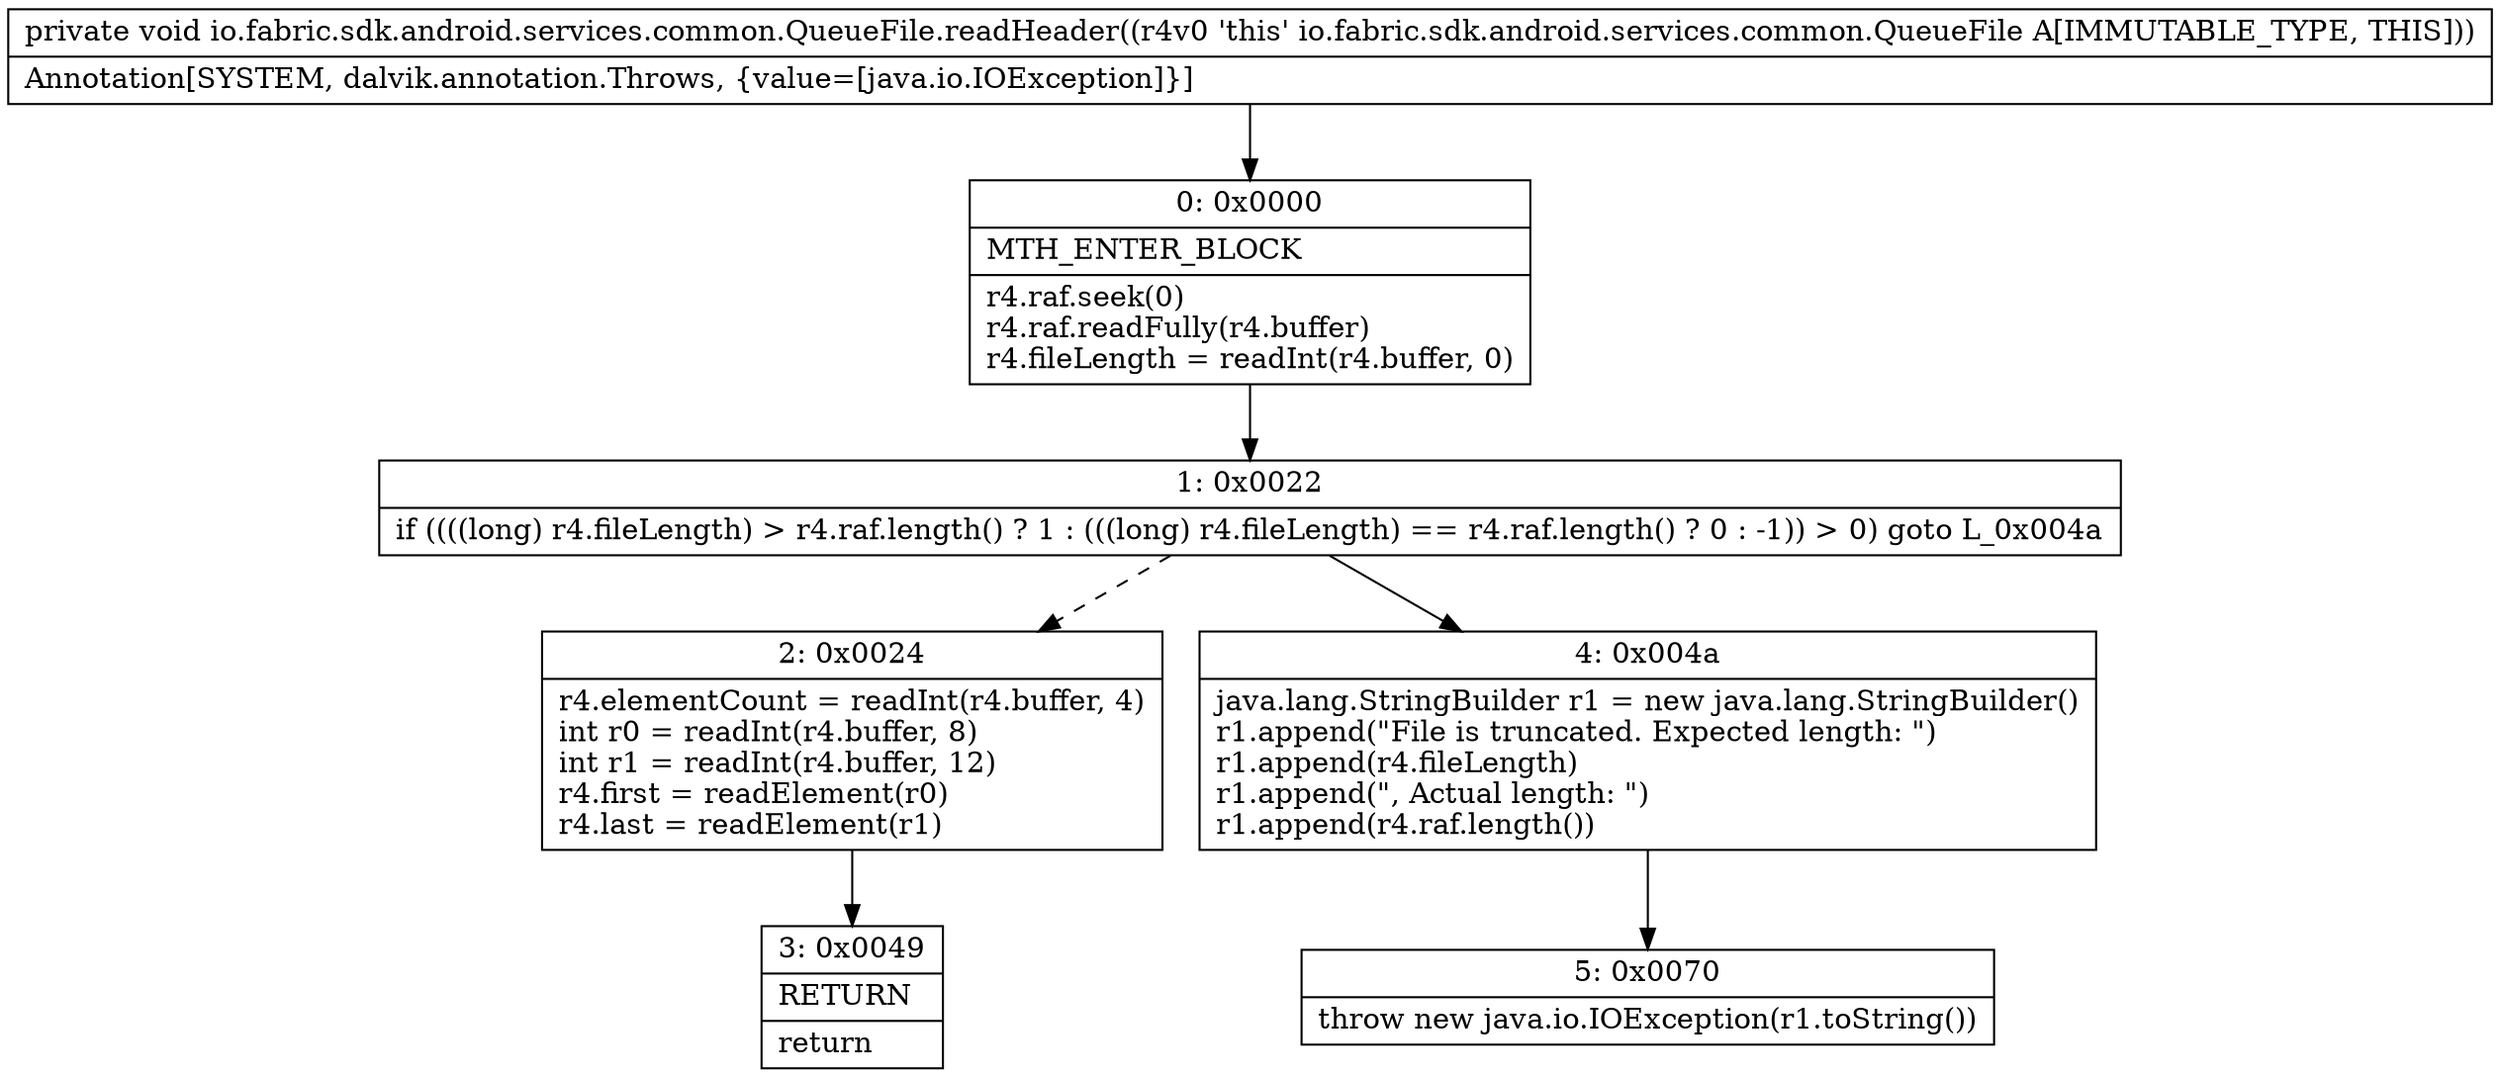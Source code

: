 digraph "CFG forio.fabric.sdk.android.services.common.QueueFile.readHeader()V" {
Node_0 [shape=record,label="{0\:\ 0x0000|MTH_ENTER_BLOCK\l|r4.raf.seek(0)\lr4.raf.readFully(r4.buffer)\lr4.fileLength = readInt(r4.buffer, 0)\l}"];
Node_1 [shape=record,label="{1\:\ 0x0022|if ((((long) r4.fileLength) \> r4.raf.length() ? 1 : (((long) r4.fileLength) == r4.raf.length() ? 0 : \-1)) \> 0) goto L_0x004a\l}"];
Node_2 [shape=record,label="{2\:\ 0x0024|r4.elementCount = readInt(r4.buffer, 4)\lint r0 = readInt(r4.buffer, 8)\lint r1 = readInt(r4.buffer, 12)\lr4.first = readElement(r0)\lr4.last = readElement(r1)\l}"];
Node_3 [shape=record,label="{3\:\ 0x0049|RETURN\l|return\l}"];
Node_4 [shape=record,label="{4\:\ 0x004a|java.lang.StringBuilder r1 = new java.lang.StringBuilder()\lr1.append(\"File is truncated. Expected length: \")\lr1.append(r4.fileLength)\lr1.append(\", Actual length: \")\lr1.append(r4.raf.length())\l}"];
Node_5 [shape=record,label="{5\:\ 0x0070|throw new java.io.IOException(r1.toString())\l}"];
MethodNode[shape=record,label="{private void io.fabric.sdk.android.services.common.QueueFile.readHeader((r4v0 'this' io.fabric.sdk.android.services.common.QueueFile A[IMMUTABLE_TYPE, THIS]))  | Annotation[SYSTEM, dalvik.annotation.Throws, \{value=[java.io.IOException]\}]\l}"];
MethodNode -> Node_0;
Node_0 -> Node_1;
Node_1 -> Node_2[style=dashed];
Node_1 -> Node_4;
Node_2 -> Node_3;
Node_4 -> Node_5;
}

